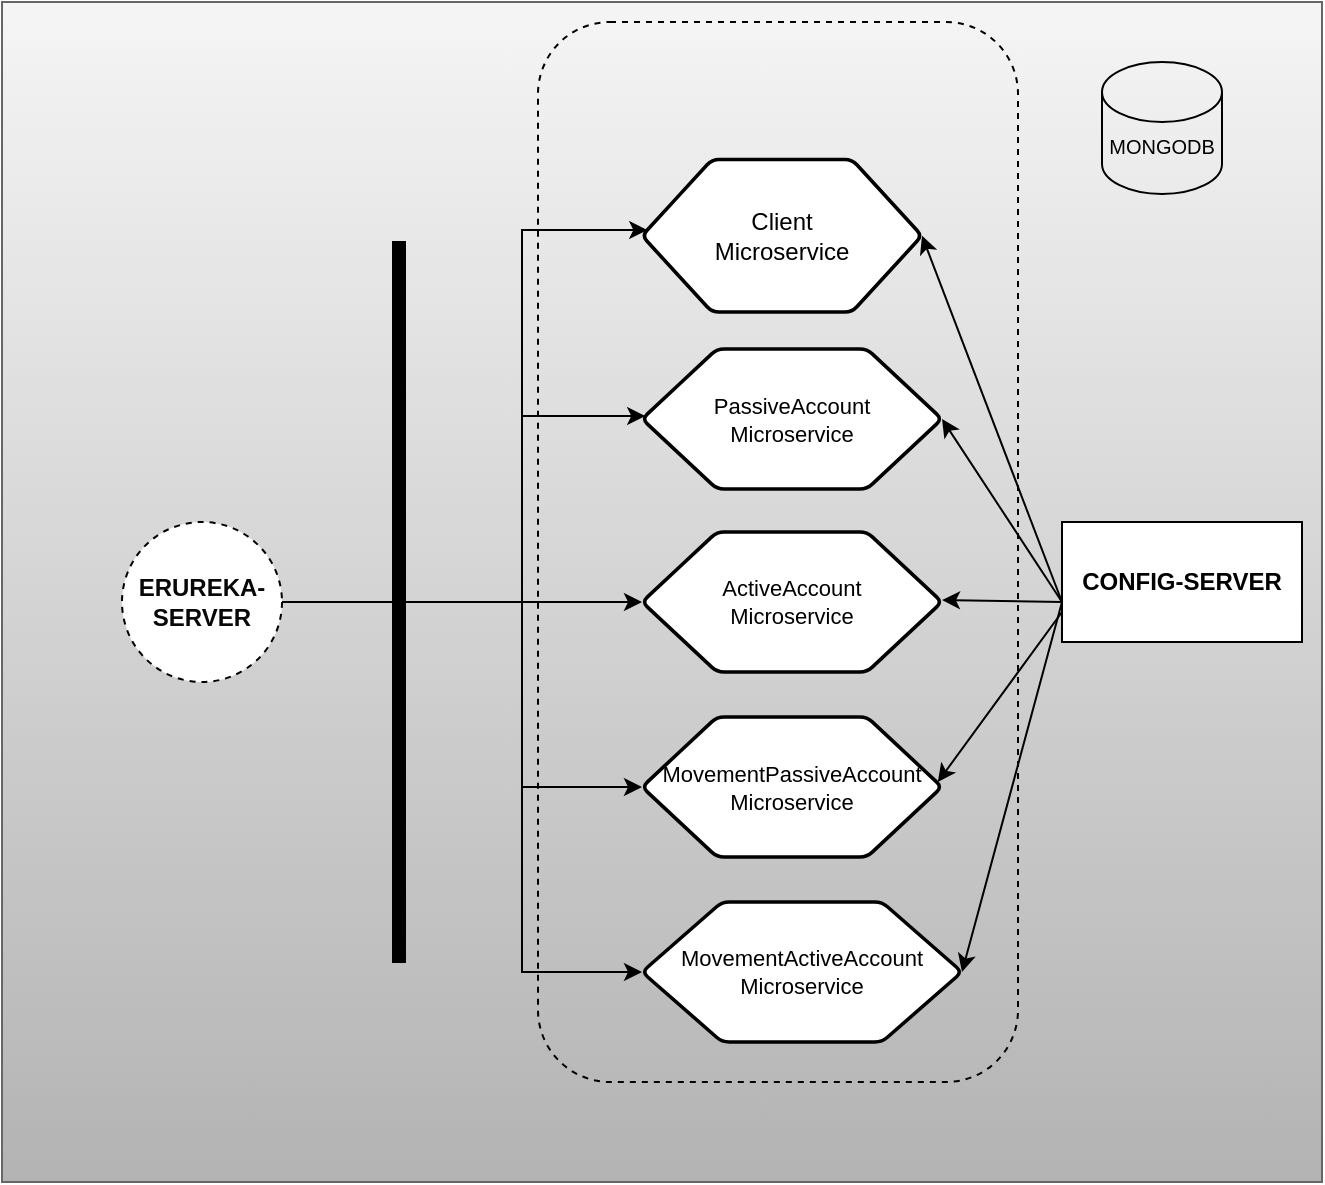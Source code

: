<mxfile version="17.4.3" type="device"><diagram id="w_jEMqfWH2Ug1Y0Effd1" name="Page-1"><mxGraphModel dx="-1241" dy="2945" grid="1" gridSize="10" guides="1" tooltips="1" connect="1" arrows="1" fold="1" page="1" pageScale="1" pageWidth="827" pageHeight="1169" math="0" shadow="0"><root><mxCell id="0"/><mxCell id="1" parent="0"/><mxCell id="s_n3ok30K6Tw7NdtkEt9-1" value="" style="rounded=0;whiteSpace=wrap;html=1;fontSize=12;strokeWidth=1;fillColor=#f5f5f5;align=right;verticalAlign=top;gradientColor=#b3b3b3;strokeColor=#666666;" vertex="1" parent="1"><mxGeometry x="3040" y="-2170" width="660" height="590" as="geometry"/></mxCell><mxCell id="s_n3ok30K6Tw7NdtkEt9-2" style="edgeStyle=orthogonalEdgeStyle;rounded=0;orthogonalLoop=1;jettySize=auto;html=1;entryX=0;entryY=0.5;entryDx=0;entryDy=0;fontSize=18;fontColor=#000000;startArrow=none;startFill=0;endArrow=none;endFill=0;" edge="1" parent="1" source="s_n3ok30K6Tw7NdtkEt9-3" target="s_n3ok30K6Tw7NdtkEt9-4"><mxGeometry relative="1" as="geometry"/></mxCell><mxCell id="s_n3ok30K6Tw7NdtkEt9-3" value="&lt;b style=&quot;font-size: 12px&quot;&gt;&lt;font color=&quot;#080808&quot; style=&quot;font-size: 12px&quot;&gt;ERUREKA-SERVER&lt;br style=&quot;font-size: 12px&quot;&gt;&lt;/font&gt;&lt;/b&gt;" style="ellipse;whiteSpace=wrap;html=1;aspect=fixed;rounded=0;dashed=1;labelBackgroundColor=none;fillColor=#FFFFFF;gradientColor=none;fontSize=12;fontColor=#FFFFFF;" vertex="1" parent="1"><mxGeometry x="3100" y="-1910" width="80" height="80" as="geometry"/></mxCell><mxCell id="s_n3ok30K6Tw7NdtkEt9-4" value="" style="rounded=0;whiteSpace=wrap;html=1;fontSize=12;fontColor=#000000;strokeColor=#000000;strokeWidth=1;align=right;verticalAlign=top;fillColor=#000000;" vertex="1" parent="1"><mxGeometry x="3235.5" y="-2050" width="6" height="360" as="geometry"/></mxCell><mxCell id="s_n3ok30K6Tw7NdtkEt9-5" style="edgeStyle=orthogonalEdgeStyle;rounded=0;orthogonalLoop=1;jettySize=auto;html=1;entryX=1;entryY=0.5;entryDx=0;entryDy=0;fontSize=12;startArrow=classic;startFill=1;endArrow=none;endFill=0;exitX=0;exitY=0.5;exitDx=0;exitDy=0;" edge="1" parent="1" source="s_n3ok30K6Tw7NdtkEt9-6" target="s_n3ok30K6Tw7NdtkEt9-3"><mxGeometry relative="1" as="geometry"><Array as="points"><mxPoint x="3300" y="-1778"/><mxPoint x="3300" y="-1870"/></Array></mxGeometry></mxCell><mxCell id="s_n3ok30K6Tw7NdtkEt9-6" value="MovementPassiveAccount&lt;br&gt;Microservice" style="html=1;whiteSpace=wrap;shape=hexagon;perimeter=hexagonPerimeter2;fontSize=11;align=center;spacing=5;strokeOpacity=100;rounded=1;absoluteArcSize=1;arcSize=7.2;strokeWidth=1.8;" vertex="1" parent="1"><mxGeometry x="3360" y="-1812.5" width="150" height="70" as="geometry"/></mxCell><mxCell id="s_n3ok30K6Tw7NdtkEt9-7" style="edgeStyle=orthogonalEdgeStyle;rounded=0;orthogonalLoop=1;jettySize=auto;html=1;entryX=1;entryY=0.5;entryDx=0;entryDy=0;fontSize=12;startArrow=classic;startFill=1;endArrow=none;endFill=0;exitX=0;exitY=0.5;exitDx=0;exitDy=0;" edge="1" parent="1" source="s_n3ok30K6Tw7NdtkEt9-8" target="s_n3ok30K6Tw7NdtkEt9-3"><mxGeometry relative="1" as="geometry"><Array as="points"><mxPoint x="3360" y="-1870"/></Array></mxGeometry></mxCell><mxCell id="s_n3ok30K6Tw7NdtkEt9-8" value="ActiveAccount&lt;br&gt;Microservice" style="html=1;whiteSpace=wrap;shape=hexagon;perimeter=hexagonPerimeter2;fontSize=11;align=center;spacing=5;strokeOpacity=100;rounded=1;absoluteArcSize=1;arcSize=7.2;strokeWidth=1.8;" vertex="1" parent="1"><mxGeometry x="3360" y="-1905" width="150" height="70" as="geometry"/></mxCell><mxCell id="s_n3ok30K6Tw7NdtkEt9-9" value="" style="rounded=1;whiteSpace=wrap;html=1;fontSize=12;fontColor=#000000;strokeColor=#000000;strokeWidth=1;fillColor=none;align=center;verticalAlign=top;dashed=1;fontStyle=1" vertex="1" parent="1"><mxGeometry x="3308" y="-2160" width="240" height="530" as="geometry"/></mxCell><mxCell id="s_n3ok30K6Tw7NdtkEt9-10" style="edgeStyle=orthogonalEdgeStyle;rounded=0;orthogonalLoop=1;jettySize=auto;html=1;entryX=1;entryY=0.5;entryDx=0;entryDy=0;endArrow=none;endFill=0;startArrow=classic;startFill=1;" edge="1" parent="1" source="s_n3ok30K6Tw7NdtkEt9-11" target="s_n3ok30K6Tw7NdtkEt9-3"><mxGeometry relative="1" as="geometry"><Array as="points"><mxPoint x="3300" y="-2056"/><mxPoint x="3300" y="-1870"/></Array></mxGeometry></mxCell><mxCell id="s_n3ok30K6Tw7NdtkEt9-11" value="Client&lt;br style=&quot;font-size: 12px&quot;&gt;Microservice" style="html=1;whiteSpace=wrap;shape=hexagon;perimeter=hexagonPerimeter2;fontSize=12;align=center;spacing=5;strokeOpacity=100;rounded=1;absoluteArcSize=1;arcSize=7.2;strokeWidth=1.8;" vertex="1" parent="1"><mxGeometry x="3360" y="-2091.25" width="140" height="76.25" as="geometry"/></mxCell><mxCell id="s_n3ok30K6Tw7NdtkEt9-12" style="edgeStyle=orthogonalEdgeStyle;rounded=0;orthogonalLoop=1;jettySize=auto;html=1;exitX=0.5;exitY=1;exitDx=0;exitDy=0;fontSize=18;fontColor=#000000;startArrow=none;startFill=0;" edge="1" parent="1"><mxGeometry relative="1" as="geometry"><mxPoint x="3440" y="-2020" as="sourcePoint"/><mxPoint x="3440" y="-2020" as="targetPoint"/></mxGeometry></mxCell><mxCell id="s_n3ok30K6Tw7NdtkEt9-13" style="edgeStyle=orthogonalEdgeStyle;rounded=0;orthogonalLoop=1;jettySize=auto;html=1;endArrow=none;endFill=0;startArrow=classic;startFill=1;" edge="1" parent="1" source="s_n3ok30K6Tw7NdtkEt9-16" target="s_n3ok30K6Tw7NdtkEt9-3"><mxGeometry relative="1" as="geometry"><mxPoint x="3361.156" y="-1963.034" as="sourcePoint"/><Array as="points"><mxPoint x="3300" y="-1963"/><mxPoint x="3300" y="-1870"/></Array></mxGeometry></mxCell><mxCell id="s_n3ok30K6Tw7NdtkEt9-16" value="PassiveAccount&lt;br&gt;Microservice" style="html=1;whiteSpace=wrap;shape=hexagon;perimeter=hexagonPerimeter2;fontSize=11;align=center;spacing=5;strokeOpacity=100;rounded=1;absoluteArcSize=1;arcSize=7.2;strokeWidth=1.8;" vertex="1" parent="1"><mxGeometry x="3360" y="-1996.5" width="150" height="70" as="geometry"/></mxCell><mxCell id="s_n3ok30K6Tw7NdtkEt9-17" style="edgeStyle=orthogonalEdgeStyle;rounded=0;orthogonalLoop=1;jettySize=auto;html=1;entryX=1;entryY=0.5;entryDx=0;entryDy=0;fontSize=12;startArrow=classic;startFill=1;endArrow=none;endFill=0;" edge="1" parent="1" source="s_n3ok30K6Tw7NdtkEt9-18" target="s_n3ok30K6Tw7NdtkEt9-3"><mxGeometry relative="1" as="geometry"><Array as="points"><mxPoint x="3300" y="-1685"/><mxPoint x="3300" y="-1870"/></Array></mxGeometry></mxCell><mxCell id="s_n3ok30K6Tw7NdtkEt9-18" value="MovementActiveAccount&lt;br&gt;Microservice" style="html=1;whiteSpace=wrap;shape=hexagon;perimeter=hexagonPerimeter2;fontSize=11;align=center;spacing=5;strokeOpacity=100;rounded=1;absoluteArcSize=1;arcSize=7.2;strokeWidth=1.8;" vertex="1" parent="1"><mxGeometry x="3360" y="-1720" width="160" height="70" as="geometry"/></mxCell><mxCell id="s_n3ok30K6Tw7NdtkEt9-31" value="&lt;b&gt;CONFIG-SERVER&lt;/b&gt;" style="rounded=0;whiteSpace=wrap;html=1;" vertex="1" parent="1"><mxGeometry x="3570" y="-1910" width="120" height="60" as="geometry"/></mxCell><mxCell id="s_n3ok30K6Tw7NdtkEt9-35" value="" style="endArrow=classic;html=1;rounded=0;exitX=0;exitY=0.667;exitDx=0;exitDy=0;exitPerimeter=0;" edge="1" parent="1" source="s_n3ok30K6Tw7NdtkEt9-31"><mxGeometry width="50" height="50" relative="1" as="geometry"><mxPoint x="3530" y="-1830" as="sourcePoint"/><mxPoint x="3510" y="-1871" as="targetPoint"/></mxGeometry></mxCell><mxCell id="s_n3ok30K6Tw7NdtkEt9-37" value="" style="endArrow=classic;html=1;rounded=0;entryX=1;entryY=0.5;entryDx=0;entryDy=0;" edge="1" parent="1" target="s_n3ok30K6Tw7NdtkEt9-16"><mxGeometry width="50" height="50" relative="1" as="geometry"><mxPoint x="3570" y="-1870" as="sourcePoint"/><mxPoint x="3590" y="-1980" as="targetPoint"/></mxGeometry></mxCell><mxCell id="s_n3ok30K6Tw7NdtkEt9-39" value="" style="endArrow=classic;html=1;rounded=0;entryX=1;entryY=0.5;entryDx=0;entryDy=0;" edge="1" parent="1" target="s_n3ok30K6Tw7NdtkEt9-11"><mxGeometry width="50" height="50" relative="1" as="geometry"><mxPoint x="3570" y="-1870" as="sourcePoint"/><mxPoint x="3570" y="-2030" as="targetPoint"/></mxGeometry></mxCell><mxCell id="s_n3ok30K6Tw7NdtkEt9-40" value="" style="endArrow=classic;html=1;rounded=0;entryX=0.833;entryY=0.717;entryDx=0;entryDy=0;entryPerimeter=0;exitX=0;exitY=0.75;exitDx=0;exitDy=0;" edge="1" parent="1" source="s_n3ok30K6Tw7NdtkEt9-31" target="s_n3ok30K6Tw7NdtkEt9-9"><mxGeometry width="50" height="50" relative="1" as="geometry"><mxPoint x="3540" y="-1780" as="sourcePoint"/><mxPoint x="3590" y="-1830" as="targetPoint"/></mxGeometry></mxCell><mxCell id="s_n3ok30K6Tw7NdtkEt9-41" value="" style="endArrow=classic;html=1;rounded=0;entryX=1;entryY=0.5;entryDx=0;entryDy=0;" edge="1" parent="1" target="s_n3ok30K6Tw7NdtkEt9-18"><mxGeometry width="50" height="50" relative="1" as="geometry"><mxPoint x="3570" y="-1870" as="sourcePoint"/><mxPoint x="3600" y="-1820" as="targetPoint"/></mxGeometry></mxCell><mxCell id="s_n3ok30K6Tw7NdtkEt9-43" value="MONGODB" style="shape=cylinder3;whiteSpace=wrap;html=1;boundedLbl=1;backgroundOutline=1;size=15;fontSize=10;fontColor=#000000;strokeWidth=1;fillColor=none;align=center;verticalAlign=top;" vertex="1" parent="1"><mxGeometry x="3590" y="-2140" width="60" height="66" as="geometry"/></mxCell></root></mxGraphModel></diagram></mxfile>